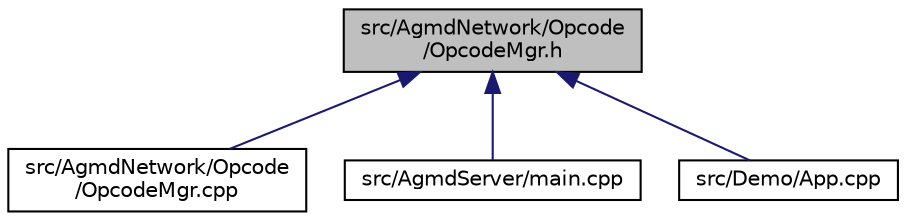 digraph "src/AgmdNetwork/Opcode/OpcodeMgr.h"
{
  edge [fontname="Helvetica",fontsize="10",labelfontname="Helvetica",labelfontsize="10"];
  node [fontname="Helvetica",fontsize="10",shape=record];
  Node1 [label="src/AgmdNetwork/Opcode\l/OpcodeMgr.h",height=0.2,width=0.4,color="black", fillcolor="grey75", style="filled" fontcolor="black"];
  Node1 -> Node2 [dir="back",color="midnightblue",fontsize="10",style="solid"];
  Node2 [label="src/AgmdNetwork/Opcode\l/OpcodeMgr.cpp",height=0.2,width=0.4,color="black", fillcolor="white", style="filled",URL="$_opcode_mgr_8cpp.html"];
  Node1 -> Node3 [dir="back",color="midnightblue",fontsize="10",style="solid"];
  Node3 [label="src/AgmdServer/main.cpp",height=0.2,width=0.4,color="black", fillcolor="white", style="filled",URL="$_agmd_server_2main_8cpp.html"];
  Node1 -> Node4 [dir="back",color="midnightblue",fontsize="10",style="solid"];
  Node4 [label="src/Demo/App.cpp",height=0.2,width=0.4,color="black", fillcolor="white", style="filled",URL="$_demo_2_app_8cpp.html"];
}
